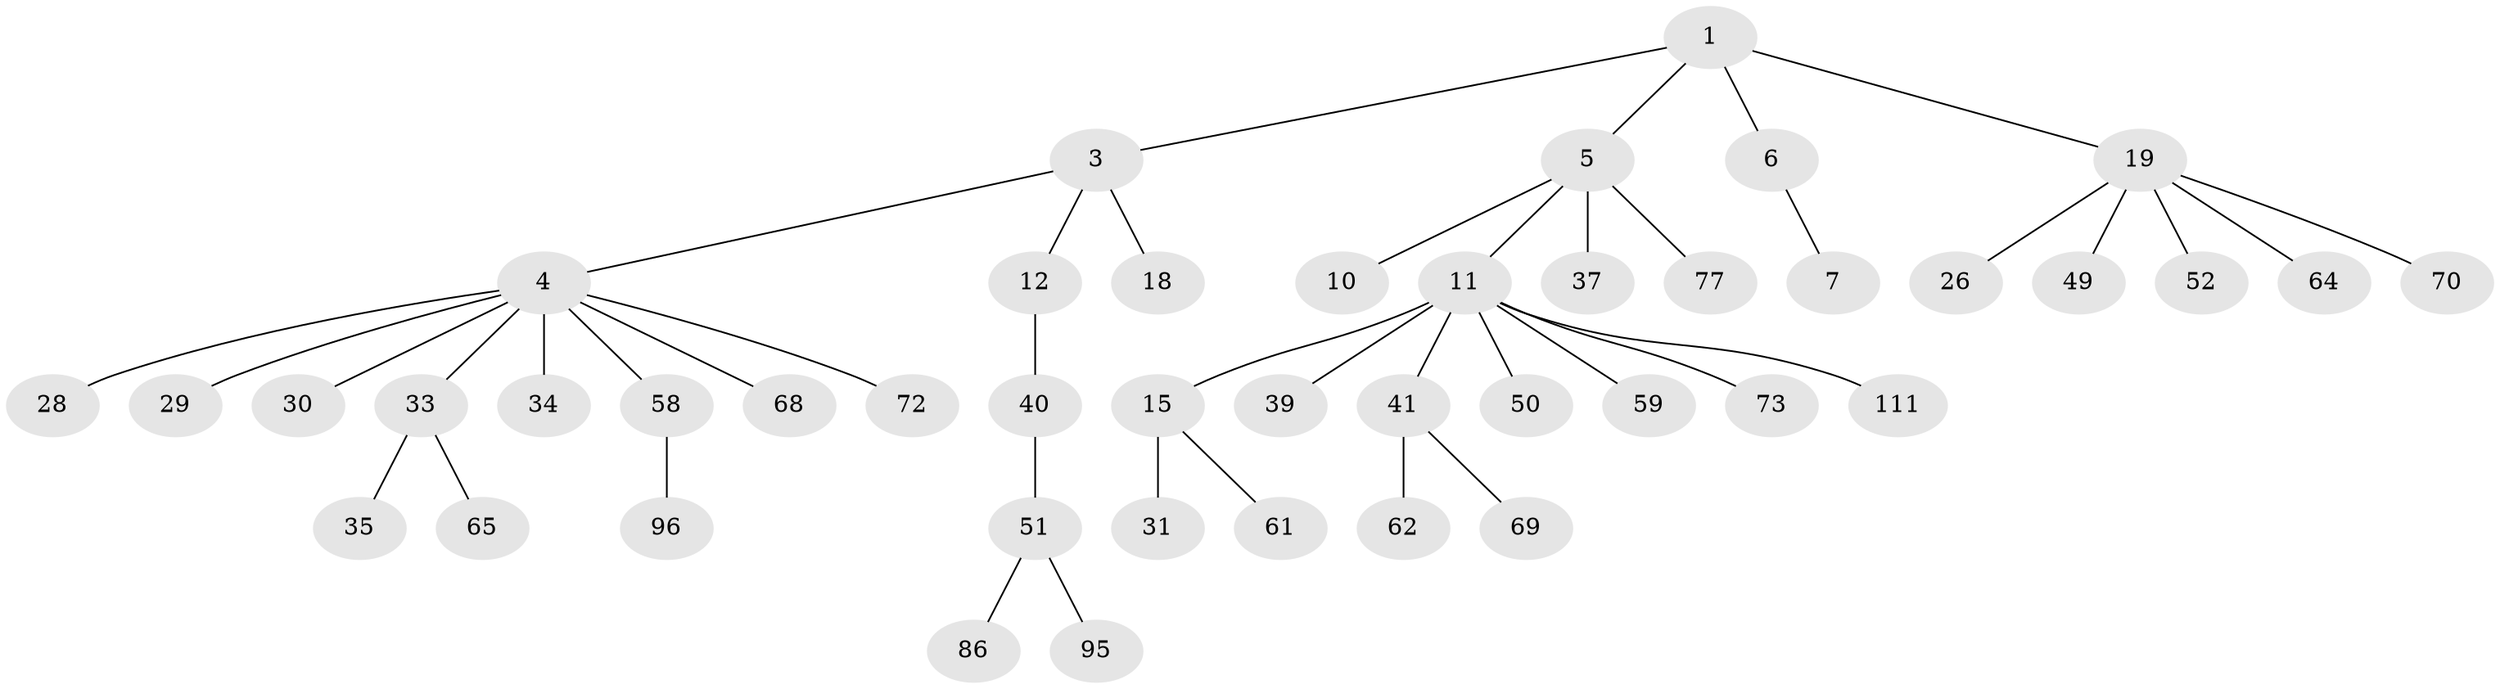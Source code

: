 // original degree distribution, {5: 0.05405405405405406, 6: 0.036036036036036036, 4: 0.06306306306306306, 2: 0.2702702702702703, 1: 0.5135135135135135, 3: 0.06306306306306306}
// Generated by graph-tools (version 1.1) at 2025/19/03/04/25 18:19:25]
// undirected, 44 vertices, 43 edges
graph export_dot {
graph [start="1"]
  node [color=gray90,style=filled];
  1 [super="+2"];
  3;
  4 [super="+16+20+14+8"];
  5;
  6;
  7 [super="+81+17+42"];
  10 [super="+105"];
  11 [super="+36+38+25"];
  12 [super="+46+13"];
  15 [super="+27"];
  18;
  19 [super="+21"];
  26 [super="+66"];
  28 [super="+92"];
  29;
  30 [super="+43+53+55"];
  31 [super="+47+48"];
  33 [super="+54+57+60"];
  34 [super="+89"];
  35 [super="+76"];
  37;
  39 [super="+82"];
  40 [super="+100+94"];
  41 [super="+108+83+45"];
  49;
  50;
  51;
  52;
  58;
  59 [super="+85"];
  61 [super="+104"];
  62;
  64;
  65 [super="+103+91"];
  68;
  69 [super="+101"];
  70 [super="+78"];
  72;
  73;
  77 [super="+80"];
  86;
  95;
  96 [super="+98"];
  111;
  1 -- 3;
  1 -- 5;
  1 -- 6;
  1 -- 19;
  3 -- 4;
  3 -- 12;
  3 -- 18;
  4 -- 33;
  4 -- 28;
  4 -- 29;
  4 -- 34;
  4 -- 68;
  4 -- 72;
  4 -- 58;
  4 -- 30;
  5 -- 10;
  5 -- 11;
  5 -- 37;
  5 -- 77;
  6 -- 7;
  11 -- 15;
  11 -- 50;
  11 -- 39;
  11 -- 41;
  11 -- 111;
  11 -- 73;
  11 -- 59;
  12 -- 40;
  15 -- 31;
  15 -- 61;
  19 -- 52;
  19 -- 64;
  19 -- 49;
  19 -- 26;
  19 -- 70;
  33 -- 35;
  33 -- 65;
  40 -- 51;
  41 -- 69;
  41 -- 62;
  51 -- 86;
  51 -- 95;
  58 -- 96;
}
